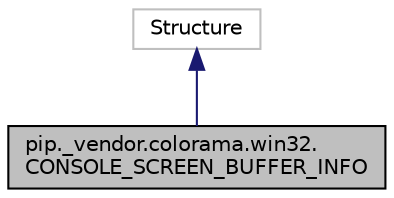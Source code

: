 digraph "pip._vendor.colorama.win32.CONSOLE_SCREEN_BUFFER_INFO"
{
  edge [fontname="Helvetica",fontsize="10",labelfontname="Helvetica",labelfontsize="10"];
  node [fontname="Helvetica",fontsize="10",shape=record];
  Node2 [label="pip._vendor.colorama.win32.\lCONSOLE_SCREEN_BUFFER_INFO",height=0.2,width=0.4,color="black", fillcolor="grey75", style="filled", fontcolor="black"];
  Node3 -> Node2 [dir="back",color="midnightblue",fontsize="10",style="solid",fontname="Helvetica"];
  Node3 [label="Structure",height=0.2,width=0.4,color="grey75", fillcolor="white", style="filled"];
}
